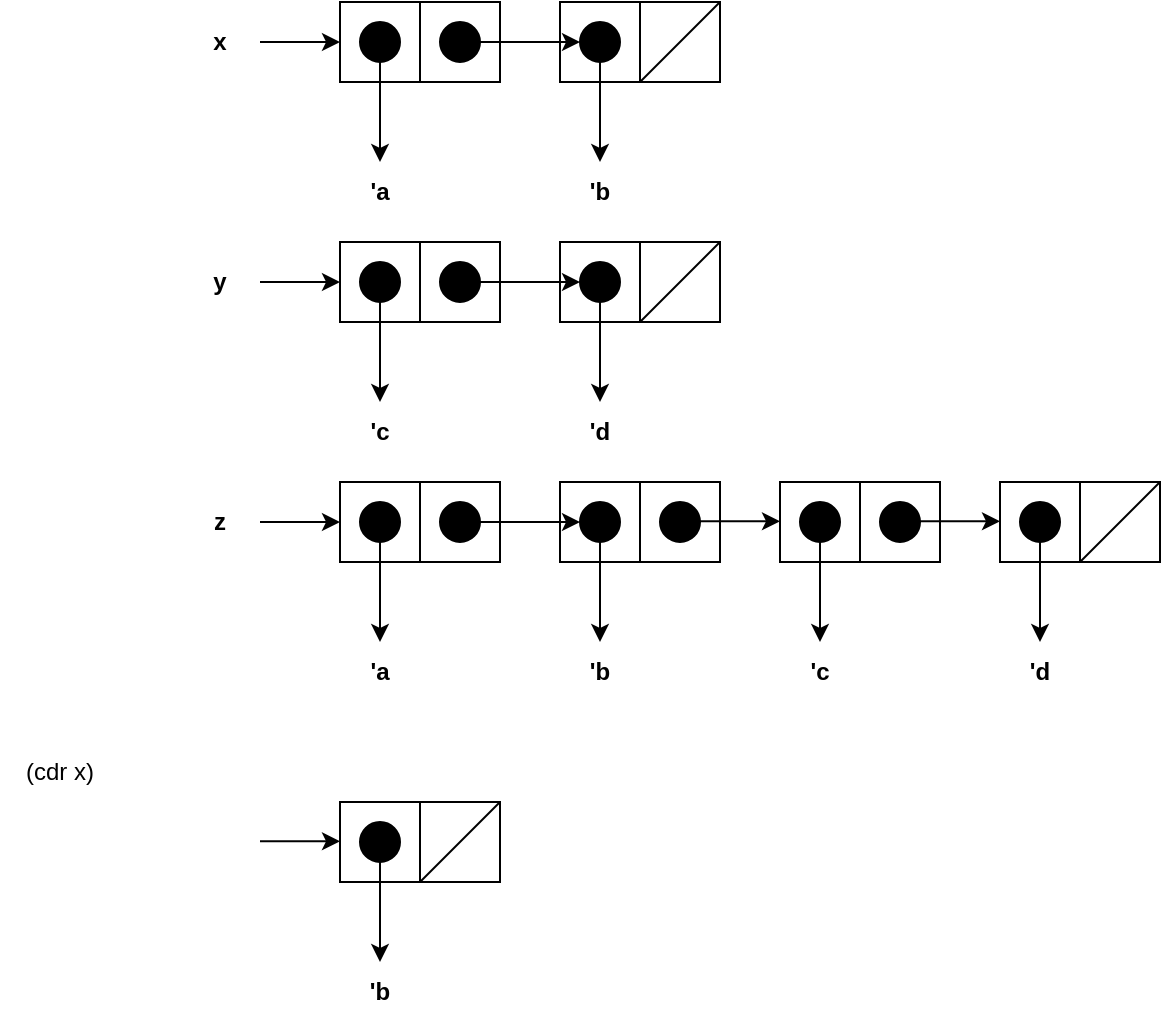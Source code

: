 <mxfile version="20.2.3" type="device"><diagram id="Tv-oYdQ1wU6qQGKBQt0T" name="Page-1"><mxGraphModel dx="702" dy="761" grid="1" gridSize="10" guides="1" tooltips="1" connect="1" arrows="1" fold="1" page="1" pageScale="1" pageWidth="827" pageHeight="1169" math="0" shadow="0"><root><mxCell id="0"/><mxCell id="1" parent="0"/><mxCell id="T-SGaXOJ37_tTPhxC2Xk-292" value="" style="group" parent="1" vertex="1" connectable="0"><mxGeometry x="150" y="280" width="280" height="110" as="geometry"/></mxCell><mxCell id="T-SGaXOJ37_tTPhxC2Xk-293" value="" style="group" parent="T-SGaXOJ37_tTPhxC2Xk-292" vertex="1" connectable="0"><mxGeometry width="210" height="110" as="geometry"/></mxCell><mxCell id="T-SGaXOJ37_tTPhxC2Xk-294" value="" style="group" parent="T-SGaXOJ37_tTPhxC2Xk-293" vertex="1" connectable="0"><mxGeometry x="90" width="80" height="40" as="geometry"/></mxCell><mxCell id="T-SGaXOJ37_tTPhxC2Xk-295" value="" style="rounded=0;whiteSpace=wrap;html=1;fillColor=none;" parent="T-SGaXOJ37_tTPhxC2Xk-294" vertex="1"><mxGeometry width="40" height="40" as="geometry"/></mxCell><mxCell id="T-SGaXOJ37_tTPhxC2Xk-296" value="" style="ellipse;whiteSpace=wrap;html=1;aspect=fixed;fillColor=#000000;" parent="T-SGaXOJ37_tTPhxC2Xk-294" vertex="1"><mxGeometry x="10" y="10" width="20" height="20" as="geometry"/></mxCell><mxCell id="T-SGaXOJ37_tTPhxC2Xk-297" value="" style="rounded=0;whiteSpace=wrap;html=1;fillColor=none;" parent="T-SGaXOJ37_tTPhxC2Xk-294" vertex="1"><mxGeometry x="40" width="40" height="40" as="geometry"/></mxCell><mxCell id="T-SGaXOJ37_tTPhxC2Xk-298" value="" style="ellipse;whiteSpace=wrap;html=1;aspect=fixed;fillColor=#000000;" parent="T-SGaXOJ37_tTPhxC2Xk-294" vertex="1"><mxGeometry x="50" y="10" width="20" height="20" as="geometry"/></mxCell><mxCell id="T-SGaXOJ37_tTPhxC2Xk-299" value="" style="endArrow=classic;html=1;rounded=0;" parent="T-SGaXOJ37_tTPhxC2Xk-293" edge="1"><mxGeometry width="50" height="50" relative="1" as="geometry"><mxPoint x="50" y="20" as="sourcePoint"/><mxPoint x="90" y="20" as="targetPoint"/></mxGeometry></mxCell><mxCell id="T-SGaXOJ37_tTPhxC2Xk-300" value="&lt;b&gt;y&lt;/b&gt;" style="text;html=1;strokeColor=none;fillColor=none;align=center;verticalAlign=middle;whiteSpace=wrap;rounded=0;" parent="T-SGaXOJ37_tTPhxC2Xk-293" vertex="1"><mxGeometry y="5" width="60" height="30" as="geometry"/></mxCell><mxCell id="T-SGaXOJ37_tTPhxC2Xk-301" value="" style="endArrow=classic;html=1;rounded=0;exitX=0.5;exitY=1;exitDx=0;exitDy=0;" parent="T-SGaXOJ37_tTPhxC2Xk-293" source="T-SGaXOJ37_tTPhxC2Xk-296" edge="1"><mxGeometry width="50" height="50" relative="1" as="geometry"><mxPoint x="280" y="230" as="sourcePoint"/><mxPoint x="110" y="80" as="targetPoint"/></mxGeometry></mxCell><mxCell id="T-SGaXOJ37_tTPhxC2Xk-302" value="&lt;b&gt;'c&lt;/b&gt;" style="text;html=1;strokeColor=none;fillColor=none;align=center;verticalAlign=middle;whiteSpace=wrap;rounded=0;" parent="T-SGaXOJ37_tTPhxC2Xk-293" vertex="1"><mxGeometry x="80" y="80" width="60" height="30" as="geometry"/></mxCell><mxCell id="T-SGaXOJ37_tTPhxC2Xk-303" value="" style="endArrow=classic;html=1;rounded=0;exitX=1;exitY=0.5;exitDx=0;exitDy=0;" parent="T-SGaXOJ37_tTPhxC2Xk-293" source="T-SGaXOJ37_tTPhxC2Xk-298" edge="1"><mxGeometry width="50" height="50" relative="1" as="geometry"><mxPoint x="280" y="230" as="sourcePoint"/><mxPoint x="210" y="20" as="targetPoint"/></mxGeometry></mxCell><mxCell id="T-SGaXOJ37_tTPhxC2Xk-304" value="&lt;b&gt;'d&lt;/b&gt;" style="text;html=1;strokeColor=none;fillColor=none;align=center;verticalAlign=middle;whiteSpace=wrap;rounded=0;" parent="T-SGaXOJ37_tTPhxC2Xk-292" vertex="1"><mxGeometry x="190" y="80" width="60" height="30" as="geometry"/></mxCell><mxCell id="T-SGaXOJ37_tTPhxC2Xk-305" value="" style="group" parent="T-SGaXOJ37_tTPhxC2Xk-292" vertex="1" connectable="0"><mxGeometry x="200" width="80" height="80" as="geometry"/></mxCell><mxCell id="T-SGaXOJ37_tTPhxC2Xk-306" value="" style="group" parent="T-SGaXOJ37_tTPhxC2Xk-305" vertex="1" connectable="0"><mxGeometry width="80" height="40" as="geometry"/></mxCell><mxCell id="T-SGaXOJ37_tTPhxC2Xk-307" value="" style="rounded=0;whiteSpace=wrap;html=1;fillColor=none;" parent="T-SGaXOJ37_tTPhxC2Xk-306" vertex="1"><mxGeometry width="40" height="40" as="geometry"/></mxCell><mxCell id="T-SGaXOJ37_tTPhxC2Xk-308" value="" style="ellipse;whiteSpace=wrap;html=1;aspect=fixed;fillColor=#000000;" parent="T-SGaXOJ37_tTPhxC2Xk-306" vertex="1"><mxGeometry x="10" y="10" width="20" height="20" as="geometry"/></mxCell><mxCell id="T-SGaXOJ37_tTPhxC2Xk-309" value="" style="rounded=0;whiteSpace=wrap;html=1;fillColor=none;" parent="T-SGaXOJ37_tTPhxC2Xk-306" vertex="1"><mxGeometry x="40" width="40" height="40" as="geometry"/></mxCell><mxCell id="T-SGaXOJ37_tTPhxC2Xk-310" value="" style="endArrow=none;html=1;rounded=0;" parent="T-SGaXOJ37_tTPhxC2Xk-306" edge="1"><mxGeometry width="50" height="50" relative="1" as="geometry"><mxPoint x="40" y="40" as="sourcePoint"/><mxPoint x="80" as="targetPoint"/></mxGeometry></mxCell><mxCell id="T-SGaXOJ37_tTPhxC2Xk-311" value="" style="endArrow=classic;html=1;rounded=0;exitX=0.5;exitY=1;exitDx=0;exitDy=0;" parent="T-SGaXOJ37_tTPhxC2Xk-305" edge="1"><mxGeometry width="50" height="50" relative="1" as="geometry"><mxPoint x="20" y="30" as="sourcePoint"/><mxPoint x="20" y="80" as="targetPoint"/></mxGeometry></mxCell><mxCell id="T-SGaXOJ37_tTPhxC2Xk-20" value="" style="group" parent="1" vertex="1" connectable="0"><mxGeometry x="150" y="160" width="210" height="110" as="geometry"/></mxCell><mxCell id="T-SGaXOJ37_tTPhxC2Xk-12" value="" style="group" parent="T-SGaXOJ37_tTPhxC2Xk-20" vertex="1" connectable="0"><mxGeometry x="90" width="80" height="40" as="geometry"/></mxCell><mxCell id="T-SGaXOJ37_tTPhxC2Xk-1" value="" style="rounded=0;whiteSpace=wrap;html=1;fillColor=none;" parent="T-SGaXOJ37_tTPhxC2Xk-12" vertex="1"><mxGeometry width="40" height="40" as="geometry"/></mxCell><mxCell id="T-SGaXOJ37_tTPhxC2Xk-3" value="" style="ellipse;whiteSpace=wrap;html=1;aspect=fixed;fillColor=#000000;" parent="T-SGaXOJ37_tTPhxC2Xk-12" vertex="1"><mxGeometry x="10" y="10" width="20" height="20" as="geometry"/></mxCell><mxCell id="T-SGaXOJ37_tTPhxC2Xk-6" value="" style="rounded=0;whiteSpace=wrap;html=1;fillColor=none;" parent="T-SGaXOJ37_tTPhxC2Xk-12" vertex="1"><mxGeometry x="40" width="40" height="40" as="geometry"/></mxCell><mxCell id="T-SGaXOJ37_tTPhxC2Xk-7" value="" style="ellipse;whiteSpace=wrap;html=1;aspect=fixed;fillColor=#000000;" parent="T-SGaXOJ37_tTPhxC2Xk-12" vertex="1"><mxGeometry x="50" y="10" width="20" height="20" as="geometry"/></mxCell><mxCell id="T-SGaXOJ37_tTPhxC2Xk-13" value="" style="endArrow=classic;html=1;rounded=0;" parent="T-SGaXOJ37_tTPhxC2Xk-20" edge="1"><mxGeometry width="50" height="50" relative="1" as="geometry"><mxPoint x="50" y="20" as="sourcePoint"/><mxPoint x="90" y="20" as="targetPoint"/></mxGeometry></mxCell><mxCell id="T-SGaXOJ37_tTPhxC2Xk-14" value="&lt;b&gt;x&lt;/b&gt;" style="text;html=1;strokeColor=none;fillColor=none;align=center;verticalAlign=middle;whiteSpace=wrap;rounded=0;" parent="T-SGaXOJ37_tTPhxC2Xk-20" vertex="1"><mxGeometry y="5" width="60" height="30" as="geometry"/></mxCell><mxCell id="T-SGaXOJ37_tTPhxC2Xk-15" value="" style="endArrow=classic;html=1;rounded=0;exitX=0.5;exitY=1;exitDx=0;exitDy=0;" parent="T-SGaXOJ37_tTPhxC2Xk-20" source="T-SGaXOJ37_tTPhxC2Xk-3" edge="1"><mxGeometry width="50" height="50" relative="1" as="geometry"><mxPoint x="280" y="230" as="sourcePoint"/><mxPoint x="110" y="80" as="targetPoint"/></mxGeometry></mxCell><mxCell id="T-SGaXOJ37_tTPhxC2Xk-18" value="&lt;b&gt;'a&lt;/b&gt;" style="text;html=1;strokeColor=none;fillColor=none;align=center;verticalAlign=middle;whiteSpace=wrap;rounded=0;" parent="T-SGaXOJ37_tTPhxC2Xk-20" vertex="1"><mxGeometry x="80" y="80" width="60" height="30" as="geometry"/></mxCell><mxCell id="T-SGaXOJ37_tTPhxC2Xk-19" value="" style="endArrow=classic;html=1;rounded=0;exitX=1;exitY=0.5;exitDx=0;exitDy=0;" parent="T-SGaXOJ37_tTPhxC2Xk-20" source="T-SGaXOJ37_tTPhxC2Xk-7" edge="1"><mxGeometry width="50" height="50" relative="1" as="geometry"><mxPoint x="280" y="230" as="sourcePoint"/><mxPoint x="210" y="20" as="targetPoint"/></mxGeometry></mxCell><mxCell id="T-SGaXOJ37_tTPhxC2Xk-63" value="&lt;b&gt;'b&lt;/b&gt;" style="text;html=1;strokeColor=none;fillColor=none;align=center;verticalAlign=middle;whiteSpace=wrap;rounded=0;" parent="1" vertex="1"><mxGeometry x="340" y="240" width="60" height="30" as="geometry"/></mxCell><mxCell id="T-SGaXOJ37_tTPhxC2Xk-65" value="" style="group" parent="1" vertex="1" connectable="0"><mxGeometry x="350" y="160" width="80" height="80" as="geometry"/></mxCell><mxCell id="T-SGaXOJ37_tTPhxC2Xk-51" value="" style="group" parent="T-SGaXOJ37_tTPhxC2Xk-65" vertex="1" connectable="0"><mxGeometry width="80" height="40" as="geometry"/></mxCell><mxCell id="T-SGaXOJ37_tTPhxC2Xk-52" value="" style="rounded=0;whiteSpace=wrap;html=1;fillColor=none;" parent="T-SGaXOJ37_tTPhxC2Xk-51" vertex="1"><mxGeometry width="40" height="40" as="geometry"/></mxCell><mxCell id="T-SGaXOJ37_tTPhxC2Xk-53" value="" style="ellipse;whiteSpace=wrap;html=1;aspect=fixed;fillColor=#000000;" parent="T-SGaXOJ37_tTPhxC2Xk-51" vertex="1"><mxGeometry x="10" y="10" width="20" height="20" as="geometry"/></mxCell><mxCell id="T-SGaXOJ37_tTPhxC2Xk-54" value="" style="rounded=0;whiteSpace=wrap;html=1;fillColor=none;" parent="T-SGaXOJ37_tTPhxC2Xk-51" vertex="1"><mxGeometry x="40" width="40" height="40" as="geometry"/></mxCell><mxCell id="T-SGaXOJ37_tTPhxC2Xk-64" value="" style="endArrow=none;html=1;rounded=0;" parent="T-SGaXOJ37_tTPhxC2Xk-51" edge="1"><mxGeometry width="50" height="50" relative="1" as="geometry"><mxPoint x="40" y="40" as="sourcePoint"/><mxPoint x="80" as="targetPoint"/></mxGeometry></mxCell><mxCell id="T-SGaXOJ37_tTPhxC2Xk-62" value="" style="endArrow=classic;html=1;rounded=0;exitX=0.5;exitY=1;exitDx=0;exitDy=0;" parent="T-SGaXOJ37_tTPhxC2Xk-65" edge="1"><mxGeometry width="50" height="50" relative="1" as="geometry"><mxPoint x="20" y="30" as="sourcePoint"/><mxPoint x="20" y="80" as="targetPoint"/></mxGeometry></mxCell><mxCell id="T-SGaXOJ37_tTPhxC2Xk-366" value="" style="group" parent="1" vertex="1" connectable="0"><mxGeometry x="150" y="400" width="210" height="110" as="geometry"/></mxCell><mxCell id="T-SGaXOJ37_tTPhxC2Xk-367" value="" style="group" parent="T-SGaXOJ37_tTPhxC2Xk-366" vertex="1" connectable="0"><mxGeometry x="90" width="80" height="40" as="geometry"/></mxCell><mxCell id="T-SGaXOJ37_tTPhxC2Xk-368" value="" style="rounded=0;whiteSpace=wrap;html=1;fillColor=none;" parent="T-SGaXOJ37_tTPhxC2Xk-367" vertex="1"><mxGeometry width="40" height="40" as="geometry"/></mxCell><mxCell id="T-SGaXOJ37_tTPhxC2Xk-369" value="" style="ellipse;whiteSpace=wrap;html=1;aspect=fixed;fillColor=#000000;" parent="T-SGaXOJ37_tTPhxC2Xk-367" vertex="1"><mxGeometry x="10" y="10" width="20" height="20" as="geometry"/></mxCell><mxCell id="T-SGaXOJ37_tTPhxC2Xk-370" value="" style="rounded=0;whiteSpace=wrap;html=1;fillColor=none;" parent="T-SGaXOJ37_tTPhxC2Xk-367" vertex="1"><mxGeometry x="40" width="40" height="40" as="geometry"/></mxCell><mxCell id="T-SGaXOJ37_tTPhxC2Xk-371" value="" style="ellipse;whiteSpace=wrap;html=1;aspect=fixed;fillColor=#000000;" parent="T-SGaXOJ37_tTPhxC2Xk-367" vertex="1"><mxGeometry x="50" y="10" width="20" height="20" as="geometry"/></mxCell><mxCell id="T-SGaXOJ37_tTPhxC2Xk-372" value="" style="endArrow=classic;html=1;rounded=0;" parent="T-SGaXOJ37_tTPhxC2Xk-366" edge="1"><mxGeometry width="50" height="50" relative="1" as="geometry"><mxPoint x="50" y="20" as="sourcePoint"/><mxPoint x="90" y="20" as="targetPoint"/></mxGeometry></mxCell><mxCell id="T-SGaXOJ37_tTPhxC2Xk-373" value="&lt;b&gt;z&lt;/b&gt;" style="text;html=1;strokeColor=none;fillColor=none;align=center;verticalAlign=middle;whiteSpace=wrap;rounded=0;" parent="T-SGaXOJ37_tTPhxC2Xk-366" vertex="1"><mxGeometry y="5" width="60" height="30" as="geometry"/></mxCell><mxCell id="T-SGaXOJ37_tTPhxC2Xk-374" value="" style="endArrow=classic;html=1;rounded=0;exitX=0.5;exitY=1;exitDx=0;exitDy=0;" parent="T-SGaXOJ37_tTPhxC2Xk-366" source="T-SGaXOJ37_tTPhxC2Xk-369" edge="1"><mxGeometry width="50" height="50" relative="1" as="geometry"><mxPoint x="280" y="230" as="sourcePoint"/><mxPoint x="110" y="80" as="targetPoint"/></mxGeometry></mxCell><mxCell id="T-SGaXOJ37_tTPhxC2Xk-375" value="&lt;b&gt;'a&lt;/b&gt;" style="text;html=1;strokeColor=none;fillColor=none;align=center;verticalAlign=middle;whiteSpace=wrap;rounded=0;" parent="T-SGaXOJ37_tTPhxC2Xk-366" vertex="1"><mxGeometry x="80" y="80" width="60" height="30" as="geometry"/></mxCell><mxCell id="T-SGaXOJ37_tTPhxC2Xk-376" value="" style="endArrow=classic;html=1;rounded=0;exitX=1;exitY=0.5;exitDx=0;exitDy=0;" parent="T-SGaXOJ37_tTPhxC2Xk-366" source="T-SGaXOJ37_tTPhxC2Xk-371" edge="1"><mxGeometry width="50" height="50" relative="1" as="geometry"><mxPoint x="280" y="230" as="sourcePoint"/><mxPoint x="210" y="20" as="targetPoint"/></mxGeometry></mxCell><mxCell id="T-SGaXOJ37_tTPhxC2Xk-377" value="&lt;b&gt;'b&lt;/b&gt;" style="text;html=1;strokeColor=none;fillColor=none;align=center;verticalAlign=middle;whiteSpace=wrap;rounded=0;" parent="1" vertex="1"><mxGeometry x="340" y="480" width="60" height="30" as="geometry"/></mxCell><mxCell id="T-SGaXOJ37_tTPhxC2Xk-378" value="" style="group" parent="1" vertex="1" connectable="0"><mxGeometry x="350" y="400" width="80" height="80" as="geometry"/></mxCell><mxCell id="T-SGaXOJ37_tTPhxC2Xk-379" value="" style="group" parent="T-SGaXOJ37_tTPhxC2Xk-378" vertex="1" connectable="0"><mxGeometry width="80" height="40" as="geometry"/></mxCell><mxCell id="T-SGaXOJ37_tTPhxC2Xk-380" value="" style="rounded=0;whiteSpace=wrap;html=1;fillColor=none;" parent="T-SGaXOJ37_tTPhxC2Xk-379" vertex="1"><mxGeometry width="40" height="40" as="geometry"/></mxCell><mxCell id="T-SGaXOJ37_tTPhxC2Xk-381" value="" style="ellipse;whiteSpace=wrap;html=1;aspect=fixed;fillColor=#000000;" parent="T-SGaXOJ37_tTPhxC2Xk-379" vertex="1"><mxGeometry x="10" y="10" width="20" height="20" as="geometry"/></mxCell><mxCell id="T-SGaXOJ37_tTPhxC2Xk-385" value="" style="ellipse;whiteSpace=wrap;html=1;aspect=fixed;fillColor=#000000;" parent="T-SGaXOJ37_tTPhxC2Xk-379" vertex="1"><mxGeometry x="50" y="10" width="20" height="20" as="geometry"/></mxCell><mxCell id="T-SGaXOJ37_tTPhxC2Xk-386" value="" style="rounded=0;whiteSpace=wrap;html=1;fillColor=none;" parent="T-SGaXOJ37_tTPhxC2Xk-379" vertex="1"><mxGeometry x="40" width="40" height="40" as="geometry"/></mxCell><mxCell id="T-SGaXOJ37_tTPhxC2Xk-384" value="" style="endArrow=classic;html=1;rounded=0;exitX=0.5;exitY=1;exitDx=0;exitDy=0;" parent="T-SGaXOJ37_tTPhxC2Xk-378" edge="1"><mxGeometry width="50" height="50" relative="1" as="geometry"><mxPoint x="20" y="30" as="sourcePoint"/><mxPoint x="20" y="80" as="targetPoint"/></mxGeometry></mxCell><mxCell id="T-SGaXOJ37_tTPhxC2Xk-387" value="" style="ellipse;whiteSpace=wrap;html=1;aspect=fixed;fillColor=#000000;" parent="1" vertex="1"><mxGeometry x="470" y="410.0" width="20" height="20" as="geometry"/></mxCell><mxCell id="T-SGaXOJ37_tTPhxC2Xk-388" value="" style="rounded=0;whiteSpace=wrap;html=1;fillColor=none;" parent="1" vertex="1"><mxGeometry x="460" y="400.0" width="40" height="40" as="geometry"/></mxCell><mxCell id="T-SGaXOJ37_tTPhxC2Xk-389" value="" style="ellipse;whiteSpace=wrap;html=1;aspect=fixed;fillColor=#000000;" parent="1" vertex="1"><mxGeometry x="510" y="410.0" width="20" height="20" as="geometry"/></mxCell><mxCell id="T-SGaXOJ37_tTPhxC2Xk-390" value="" style="rounded=0;whiteSpace=wrap;html=1;fillColor=none;" parent="1" vertex="1"><mxGeometry x="500" y="400.0" width="40" height="40" as="geometry"/></mxCell><mxCell id="T-SGaXOJ37_tTPhxC2Xk-391" value="" style="endArrow=classic;html=1;rounded=0;" parent="1" edge="1"><mxGeometry width="50" height="50" relative="1" as="geometry"><mxPoint x="420" y="419.66" as="sourcePoint"/><mxPoint x="460" y="419.66" as="targetPoint"/></mxGeometry></mxCell><mxCell id="T-SGaXOJ37_tTPhxC2Xk-392" value="&lt;b&gt;'c&lt;/b&gt;" style="text;html=1;strokeColor=none;fillColor=none;align=center;verticalAlign=middle;whiteSpace=wrap;rounded=0;" parent="1" vertex="1"><mxGeometry x="450" y="480.0" width="60" height="30" as="geometry"/></mxCell><mxCell id="T-SGaXOJ37_tTPhxC2Xk-393" value="" style="endArrow=classic;html=1;rounded=0;exitX=0.5;exitY=1;exitDx=0;exitDy=0;" parent="1" edge="1"><mxGeometry width="50" height="50" relative="1" as="geometry"><mxPoint x="480" y="430" as="sourcePoint"/><mxPoint x="480" y="480" as="targetPoint"/></mxGeometry></mxCell><mxCell id="T-SGaXOJ37_tTPhxC2Xk-401" value="" style="ellipse;whiteSpace=wrap;html=1;aspect=fixed;fillColor=#000000;" parent="1" vertex="1"><mxGeometry x="580" y="410" width="20" height="20" as="geometry"/></mxCell><mxCell id="T-SGaXOJ37_tTPhxC2Xk-402" value="" style="rounded=0;whiteSpace=wrap;html=1;fillColor=none;" parent="1" vertex="1"><mxGeometry x="570" y="400" width="40" height="40" as="geometry"/></mxCell><mxCell id="T-SGaXOJ37_tTPhxC2Xk-403" value="" style="endArrow=classic;html=1;rounded=0;" parent="1" edge="1"><mxGeometry width="50" height="50" relative="1" as="geometry"><mxPoint x="530" y="419.66" as="sourcePoint"/><mxPoint x="570" y="419.66" as="targetPoint"/></mxGeometry></mxCell><mxCell id="T-SGaXOJ37_tTPhxC2Xk-404" value="&lt;b&gt;'d&lt;/b&gt;" style="text;html=1;strokeColor=none;fillColor=none;align=center;verticalAlign=middle;whiteSpace=wrap;rounded=0;" parent="1" vertex="1"><mxGeometry x="560" y="480" width="60" height="30" as="geometry"/></mxCell><mxCell id="T-SGaXOJ37_tTPhxC2Xk-405" value="" style="endArrow=classic;html=1;rounded=0;exitX=0.5;exitY=1;exitDx=0;exitDy=0;" parent="1" edge="1"><mxGeometry width="50" height="50" relative="1" as="geometry"><mxPoint x="590" y="430.0" as="sourcePoint"/><mxPoint x="590" y="480.0" as="targetPoint"/></mxGeometry></mxCell><mxCell id="T-SGaXOJ37_tTPhxC2Xk-406" value="" style="rounded=0;whiteSpace=wrap;html=1;fillColor=none;" parent="1" vertex="1"><mxGeometry x="610" y="400.0" width="40" height="40" as="geometry"/></mxCell><mxCell id="T-SGaXOJ37_tTPhxC2Xk-407" value="" style="endArrow=none;html=1;rounded=0;" parent="1" edge="1"><mxGeometry width="50" height="50" relative="1" as="geometry"><mxPoint x="610" y="440.0" as="sourcePoint"/><mxPoint x="650" y="400.0" as="targetPoint"/></mxGeometry></mxCell><mxCell id="T-SGaXOJ37_tTPhxC2Xk-408" value="(cdr x)" style="text;html=1;strokeColor=none;fillColor=none;align=center;verticalAlign=middle;whiteSpace=wrap;rounded=0;" parent="1" vertex="1"><mxGeometry x="70" y="530" width="60" height="30" as="geometry"/></mxCell><mxCell id="5099QNFH62Z-GMlctxuz-8" value="" style="ellipse;whiteSpace=wrap;html=1;aspect=fixed;fillColor=#000000;" vertex="1" parent="1"><mxGeometry x="250" y="570" width="20" height="20" as="geometry"/></mxCell><mxCell id="5099QNFH62Z-GMlctxuz-9" value="" style="rounded=0;whiteSpace=wrap;html=1;fillColor=none;" vertex="1" parent="1"><mxGeometry x="240" y="560" width="40" height="40" as="geometry"/></mxCell><mxCell id="5099QNFH62Z-GMlctxuz-10" value="" style="endArrow=classic;html=1;rounded=0;" edge="1" parent="1"><mxGeometry width="50" height="50" relative="1" as="geometry"><mxPoint x="200" y="579.66" as="sourcePoint"/><mxPoint x="240" y="579.66" as="targetPoint"/></mxGeometry></mxCell><mxCell id="5099QNFH62Z-GMlctxuz-11" value="&lt;b&gt;'b&lt;/b&gt;" style="text;html=1;strokeColor=none;fillColor=none;align=center;verticalAlign=middle;whiteSpace=wrap;rounded=0;" vertex="1" parent="1"><mxGeometry x="230" y="640" width="60" height="30" as="geometry"/></mxCell><mxCell id="5099QNFH62Z-GMlctxuz-12" value="" style="endArrow=classic;html=1;rounded=0;exitX=0.5;exitY=1;exitDx=0;exitDy=0;" edge="1" parent="1"><mxGeometry width="50" height="50" relative="1" as="geometry"><mxPoint x="260" y="590.0" as="sourcePoint"/><mxPoint x="260" y="640.0" as="targetPoint"/></mxGeometry></mxCell><mxCell id="5099QNFH62Z-GMlctxuz-13" value="" style="rounded=0;whiteSpace=wrap;html=1;fillColor=none;" vertex="1" parent="1"><mxGeometry x="280" y="560.0" width="40" height="40" as="geometry"/></mxCell><mxCell id="5099QNFH62Z-GMlctxuz-14" value="" style="endArrow=none;html=1;rounded=0;" edge="1" parent="1"><mxGeometry width="50" height="50" relative="1" as="geometry"><mxPoint x="280" y="600.0" as="sourcePoint"/><mxPoint x="320" y="560.0" as="targetPoint"/></mxGeometry></mxCell></root></mxGraphModel></diagram></mxfile>